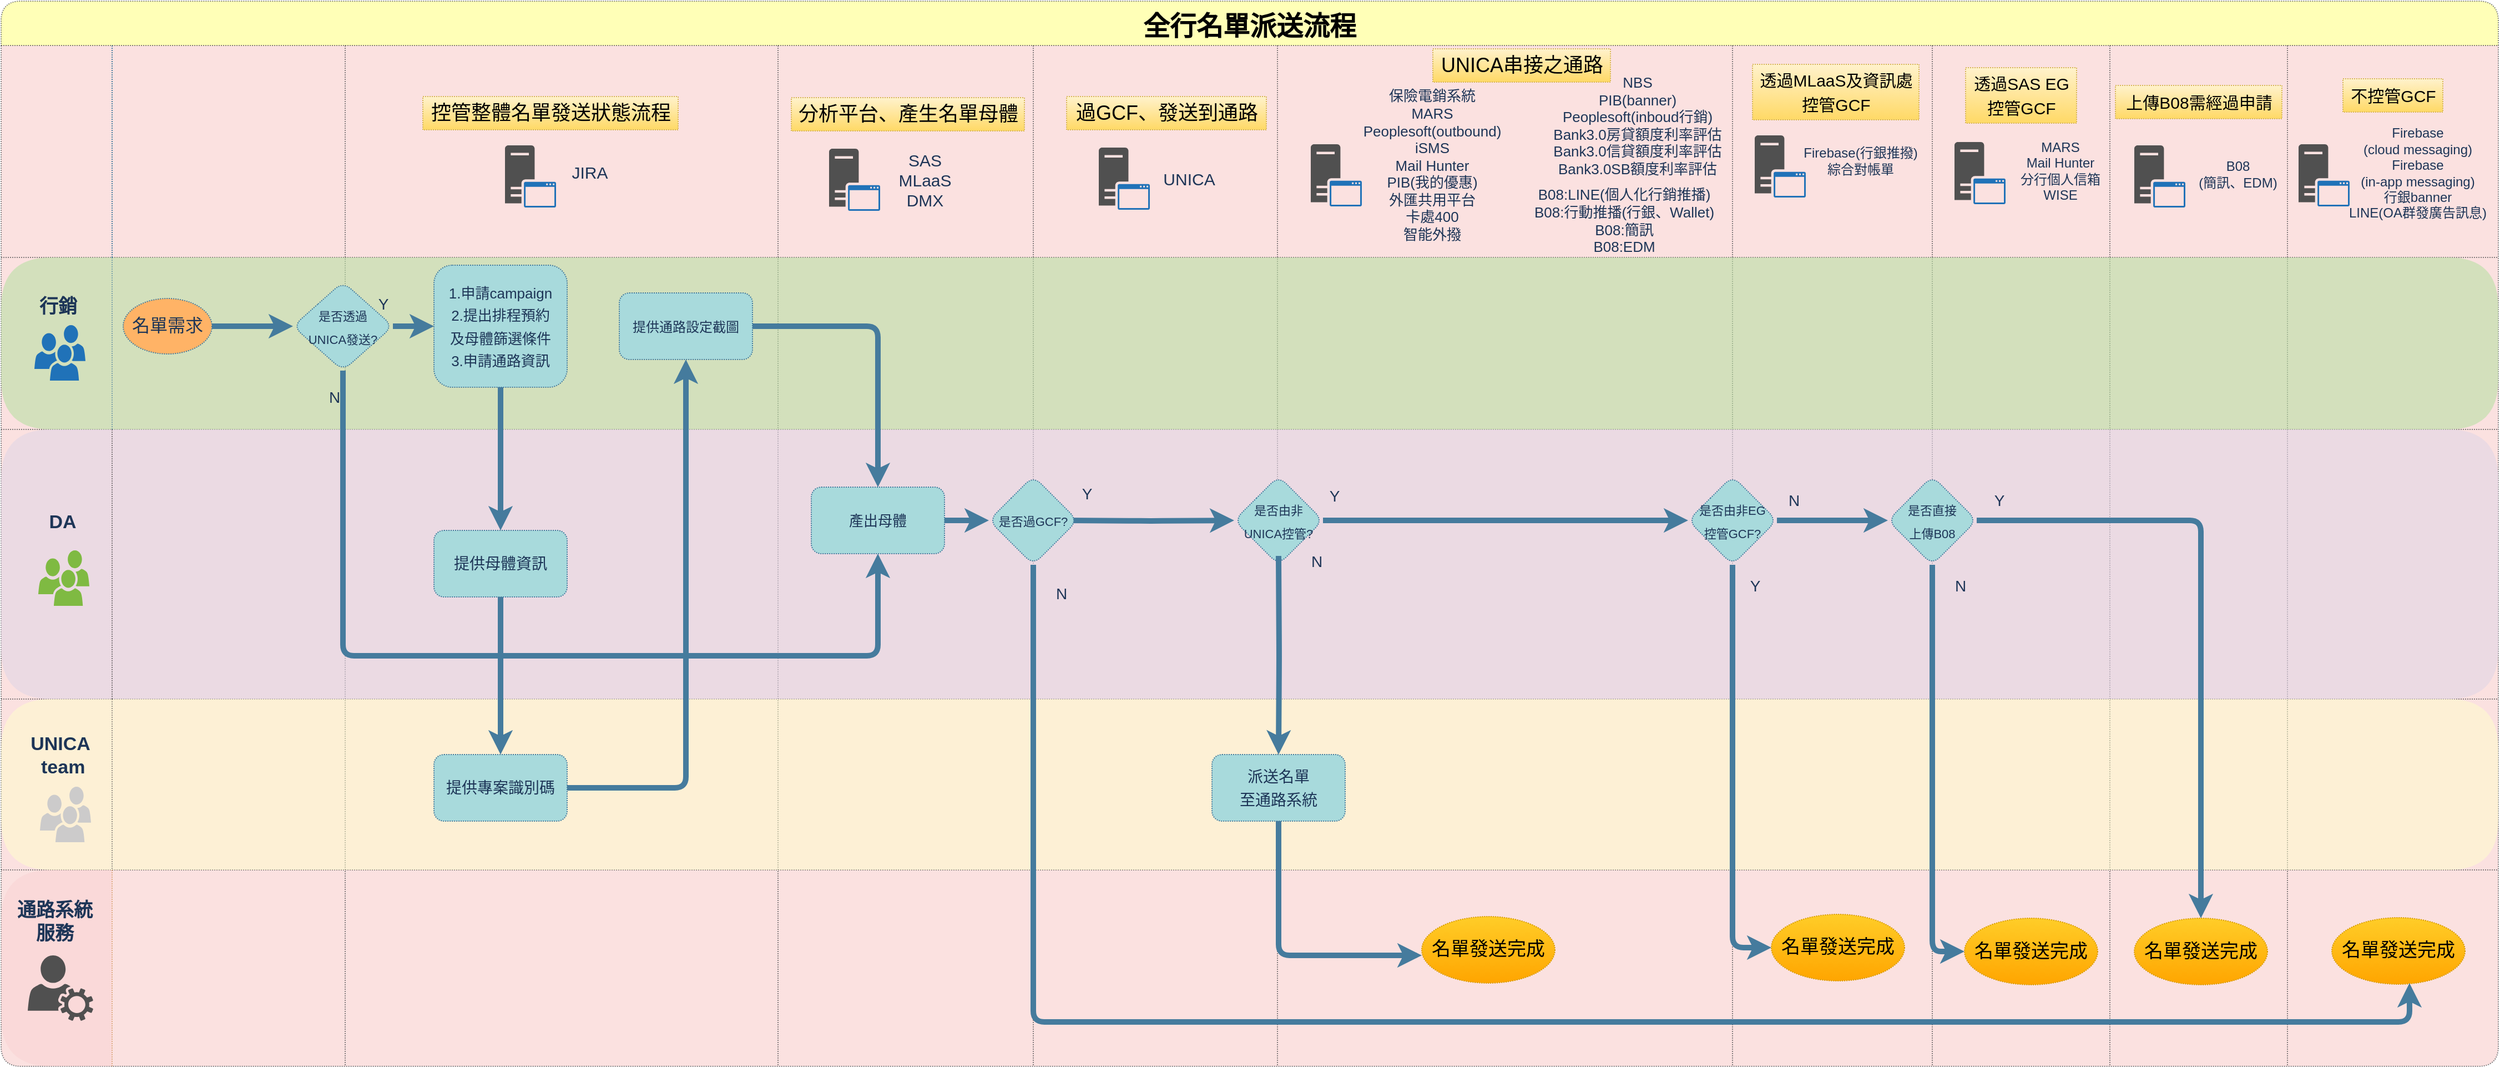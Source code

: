 <mxfile version="20.0.1" type="github">
  <diagram id="puESU1Xp0VZ92eHGtiXO" name="全行名單流程">
    <mxGraphModel dx="1408" dy="748" grid="1" gridSize="10" guides="1" tooltips="1" connect="1" arrows="1" fold="1" page="1" pageScale="1" pageWidth="1600" pageHeight="900" math="0" shadow="0">
      <root>
        <mxCell id="0" />
        <mxCell id="1" parent="0" />
        <mxCell id="UMTA41j7bZhNf6njEWew-1" value="全行名單派送流程" style="shape=table;childLayout=tableLayout;startSize=40;collapsible=0;recursiveResize=0;expand=0;fontStyle=1;rounded=1;strokeColor=#36393d;fillColor=#ffff88;fontSize=24;dashed=1;dashPattern=1 1;swimlaneFillColor=#F8CECC;arcSize=15;opacity=60;" parent="1" vertex="1">
          <mxGeometry x="80" y="40" width="2250" height="960" as="geometry" />
        </mxCell>
        <mxCell id="w_BIVJK4_qSYrG3gyEWa-11" style="shape=tableRow;horizontal=0;startSize=100;swimlaneHead=0;swimlaneBody=0;top=0;left=0;bottom=0;right=0;dropTarget=0;fillColor=none;collapsible=0;recursiveResize=0;expand=0;fontStyle=1;rounded=1;fontColor=#1D3557;strokeColor=#457B9D;dashed=1;dashPattern=1 1;" parent="UMTA41j7bZhNf6njEWew-1" vertex="1">
          <mxGeometry y="40" width="2250" height="191" as="geometry" />
        </mxCell>
        <mxCell id="5WM7OzFjDkamJJKNZSvt-9" style="swimlane;swimlaneHead=0;swimlaneBody=0;fontStyle=0;connectable=0;fillColor=none;startSize=0;collapsible=0;recursiveResize=0;expand=0;fontStyle=1;rounded=1;fontColor=#1D3557;strokeColor=#457B9D;dashed=1;dashPattern=1 1;" parent="w_BIVJK4_qSYrG3gyEWa-11" vertex="1">
          <mxGeometry x="100" width="210" height="191" as="geometry">
            <mxRectangle width="210" height="191" as="alternateBounds" />
          </mxGeometry>
        </mxCell>
        <mxCell id="w_BIVJK4_qSYrG3gyEWa-12" style="swimlane;swimlaneHead=0;swimlaneBody=0;fontStyle=0;connectable=0;fillColor=none;startSize=0;collapsible=0;recursiveResize=0;expand=0;fontStyle=1;rounded=1;fontColor=#1D3557;strokeColor=#457B9D;dashed=1;dashPattern=1 1;" parent="w_BIVJK4_qSYrG3gyEWa-11" vertex="1">
          <mxGeometry x="310" width="390" height="191" as="geometry">
            <mxRectangle width="390" height="191" as="alternateBounds" />
          </mxGeometry>
        </mxCell>
        <mxCell id="w_BIVJK4_qSYrG3gyEWa-28" value="&lt;font style=&quot;font-size: 15px;&quot;&gt;JIRA&lt;/font&gt;" style="text;html=1;resizable=0;autosize=1;align=center;verticalAlign=middle;points=[];fillColor=none;strokeColor=none;rounded=1;fontColor=#1D3557;fontSize=25;dashed=1;dashPattern=1 1;" parent="w_BIVJK4_qSYrG3gyEWa-12" vertex="1">
          <mxGeometry x="195" y="90" width="50" height="40" as="geometry" />
        </mxCell>
        <mxCell id="SjREfzZsGC1jxPRMe95D-23" value="" style="pointerEvents=1;shadow=0;dashed=1;html=1;strokeColor=none;fillColor=#505050;labelPosition=center;verticalLabelPosition=bottom;verticalAlign=top;outlineConnect=0;align=center;shape=mxgraph.office.servers.application_server_blue;rounded=1;fontSize=20;fontColor=#1D3557;dashPattern=1 1;" parent="w_BIVJK4_qSYrG3gyEWa-12" vertex="1">
          <mxGeometry x="144" y="90" width="46" height="56" as="geometry" />
        </mxCell>
        <mxCell id="jLm4mOwfWfzToB2sMfA3-2" value="控管整體名單發送狀態流程" style="text;html=1;resizable=0;autosize=1;align=center;verticalAlign=middle;points=[];fillColor=#fff2cc;strokeColor=#d6b656;rounded=0;dashed=1;dashPattern=1 1;fontSize=18;gradientColor=#ffd966;" parent="w_BIVJK4_qSYrG3gyEWa-12" vertex="1">
          <mxGeometry x="70" y="46" width="230" height="30" as="geometry" />
        </mxCell>
        <mxCell id="w_BIVJK4_qSYrG3gyEWa-13" style="swimlane;swimlaneHead=0;swimlaneBody=0;fontStyle=0;connectable=0;fillColor=none;startSize=0;collapsible=0;recursiveResize=0;expand=0;fontStyle=1;rounded=1;fontColor=#1D3557;strokeColor=#457B9D;dashed=1;dashPattern=1 1;" parent="w_BIVJK4_qSYrG3gyEWa-11" vertex="1">
          <mxGeometry x="700" width="230" height="191" as="geometry">
            <mxRectangle width="230" height="191" as="alternateBounds" />
          </mxGeometry>
        </mxCell>
        <mxCell id="SjREfzZsGC1jxPRMe95D-1" value="&lt;div style=&quot;font-size: 15px;&quot;&gt;&lt;font style=&quot;font-size: 15px;&quot;&gt;SAS&lt;/font&gt;&lt;/div&gt;&lt;div style=&quot;font-size: 15px;&quot;&gt;&lt;font style=&quot;font-size: 15px;&quot;&gt;MLaaS&lt;/font&gt;&lt;/div&gt;&lt;div style=&quot;font-size: 15px;&quot;&gt;&lt;font style=&quot;font-size: 15px;&quot;&gt;DMX&lt;/font&gt;&lt;/div&gt;" style="text;html=1;resizable=0;autosize=1;align=center;verticalAlign=middle;points=[];fillColor=none;strokeColor=none;rounded=1;fontSize=15;fontColor=#1D3557;dashed=1;dashPattern=1 1;" parent="w_BIVJK4_qSYrG3gyEWa-13" vertex="1">
          <mxGeometry x="102" y="91" width="60" height="60" as="geometry" />
        </mxCell>
        <mxCell id="SjREfzZsGC1jxPRMe95D-24" value="" style="pointerEvents=1;shadow=0;dashed=1;html=1;strokeColor=none;fillColor=#505050;labelPosition=center;verticalLabelPosition=bottom;verticalAlign=top;outlineConnect=0;align=center;shape=mxgraph.office.servers.application_server_blue;rounded=1;fontSize=20;fontColor=#1D3557;dashPattern=1 1;" parent="w_BIVJK4_qSYrG3gyEWa-13" vertex="1">
          <mxGeometry x="46" y="93" width="46" height="56" as="geometry" />
        </mxCell>
        <mxCell id="QNSCKvZcCUtr9aruzuNG-1" value="分析平台、產生名單母體" style="text;html=1;resizable=0;autosize=1;align=center;verticalAlign=middle;points=[];fillColor=#fff2cc;strokeColor=#d6b656;rounded=0;dashed=1;dashPattern=1 1;fontSize=18;gradientColor=#ffd966;" parent="w_BIVJK4_qSYrG3gyEWa-13" vertex="1">
          <mxGeometry x="12" y="47" width="210" height="30" as="geometry" />
        </mxCell>
        <mxCell id="w_BIVJK4_qSYrG3gyEWa-14" style="swimlane;swimlaneHead=0;swimlaneBody=0;fontStyle=0;connectable=0;fillColor=none;startSize=0;collapsible=0;recursiveResize=0;expand=0;fontStyle=1;rounded=1;fontColor=#1D3557;strokeColor=#457B9D;dashed=1;dashPattern=1 1;" parent="w_BIVJK4_qSYrG3gyEWa-11" vertex="1">
          <mxGeometry x="930" width="220" height="191" as="geometry">
            <mxRectangle width="220" height="191" as="alternateBounds" />
          </mxGeometry>
        </mxCell>
        <mxCell id="SjREfzZsGC1jxPRMe95D-25" value="" style="pointerEvents=1;shadow=0;dashed=1;html=1;strokeColor=none;fillColor=#505050;labelPosition=center;verticalLabelPosition=bottom;verticalAlign=top;outlineConnect=0;align=center;shape=mxgraph.office.servers.application_server_blue;rounded=1;fontSize=20;fontColor=#1D3557;dashPattern=1 1;" parent="w_BIVJK4_qSYrG3gyEWa-14" vertex="1">
          <mxGeometry x="59" y="92" width="46" height="56" as="geometry" />
        </mxCell>
        <mxCell id="SjREfzZsGC1jxPRMe95D-26" value="&lt;div style=&quot;font-size: 15px;&quot;&gt;UNICA&lt;/div&gt;" style="text;html=1;resizable=0;autosize=1;align=center;verticalAlign=middle;points=[];fillColor=none;strokeColor=none;rounded=1;fontSize=15;fontColor=#1D3557;dashed=1;dashPattern=1 1;" parent="w_BIVJK4_qSYrG3gyEWa-14" vertex="1">
          <mxGeometry x="110" y="110" width="60" height="20" as="geometry" />
        </mxCell>
        <mxCell id="QNSCKvZcCUtr9aruzuNG-2" value="過GCF、發送到通路" style="text;html=1;resizable=0;autosize=1;align=center;verticalAlign=middle;points=[];fillColor=#fff2cc;strokeColor=#d6b656;rounded=0;dashed=1;dashPattern=1 1;fontSize=18;gradientColor=#ffd966;" parent="w_BIVJK4_qSYrG3gyEWa-14" vertex="1">
          <mxGeometry x="30" y="46" width="180" height="30" as="geometry" />
        </mxCell>
        <mxCell id="SjREfzZsGC1jxPRMe95D-9" style="swimlane;swimlaneHead=0;swimlaneBody=0;fontStyle=0;connectable=0;fillColor=none;startSize=0;collapsible=0;recursiveResize=0;expand=0;fontStyle=1;rounded=1;fontColor=#1D3557;strokeColor=#457B9D;dashed=1;dashPattern=1 1;" parent="w_BIVJK4_qSYrG3gyEWa-11" vertex="1">
          <mxGeometry x="1150" width="410" height="191" as="geometry">
            <mxRectangle width="410" height="191" as="alternateBounds" />
          </mxGeometry>
        </mxCell>
        <mxCell id="SjREfzZsGC1jxPRMe95D-27" value="" style="pointerEvents=1;shadow=0;dashed=1;html=1;strokeColor=none;fillColor=#505050;labelPosition=center;verticalLabelPosition=bottom;verticalAlign=top;outlineConnect=0;align=center;shape=mxgraph.office.servers.application_server_blue;rounded=1;fontSize=20;fontColor=#1D3557;dashPattern=1 1;" parent="SjREfzZsGC1jxPRMe95D-9" vertex="1">
          <mxGeometry x="30" y="89" width="46" height="56" as="geometry" />
        </mxCell>
        <mxCell id="SjREfzZsGC1jxPRMe95D-29" value="&lt;div style=&quot;font-size: 13px;&quot;&gt;NBS&lt;/div&gt;&lt;div style=&quot;font-size: 13px;&quot;&gt;PIB(banner)&lt;/div&gt;&lt;div style=&quot;font-size: 13px;&quot;&gt;Peoplesoft(inboud行銷)&lt;/div&gt;&lt;div style=&quot;font-size: 13px;&quot;&gt;&lt;span style=&quot;background-color: initial; font-size: 13px;&quot;&gt;Bank3.0房貸額度利率評估&lt;/span&gt;&lt;br style=&quot;font-size: 13px;&quot;&gt;&lt;/div&gt;&lt;div style=&quot;font-size: 13px;&quot;&gt;Bank3.0信貸額度利率評估&lt;/div&gt;&lt;div style=&quot;font-size: 13px;&quot;&gt;Bank3.0SB額度利率評估&lt;/div&gt;&lt;div style=&quot;font-size: 13px;&quot;&gt;&lt;br style=&quot;font-size: 13px;&quot;&gt;&lt;/div&gt;" style="text;html=1;resizable=0;autosize=1;align=center;verticalAlign=middle;points=[];fillColor=none;strokeColor=none;rounded=1;fontSize=13;fontColor=#1D3557;dashed=1;dashPattern=1 1;" parent="SjREfzZsGC1jxPRMe95D-9" vertex="1">
          <mxGeometry x="239" y="20" width="170" height="120" as="geometry" />
        </mxCell>
        <mxCell id="SjREfzZsGC1jxPRMe95D-30" value="&lt;font style=&quot;font-size: 13px;&quot;&gt;B08:LINE(個人化行銷推播)&lt;br style=&quot;font-size: 13px;&quot;&gt;B08:行動推播(行銀、Wallet)&lt;br style=&quot;font-size: 13px;&quot;&gt;B08:簡訊&lt;br style=&quot;font-size: 13px;&quot;&gt;B08:EDM&lt;br style=&quot;font-size: 13px;&quot;&gt;&lt;/font&gt;" style="text;html=1;resizable=0;autosize=1;align=center;verticalAlign=middle;points=[];fillColor=none;strokeColor=none;rounded=1;fontSize=13;fontColor=#1D3557;dashed=1;dashPattern=1 1;" parent="SjREfzZsGC1jxPRMe95D-9" vertex="1">
          <mxGeometry x="222" y="123" width="180" height="70" as="geometry" />
        </mxCell>
        <mxCell id="QNSCKvZcCUtr9aruzuNG-3" value="&lt;div style=&quot;font-size: 13px;&quot;&gt;保險電銷系統&lt;/div&gt;&lt;div style=&quot;font-size: 13px;&quot;&gt;MARS&lt;/div&gt;&lt;div style=&quot;font-size: 13px;&quot;&gt;Peoplesoft(outbound)&lt;/div&gt;&lt;div style=&quot;font-size: 13px;&quot;&gt;iSMS&lt;/div&gt;&lt;div style=&quot;font-size: 13px;&quot;&gt;Mail Hunter&lt;/div&gt;&lt;div style=&quot;font-size: 13px;&quot;&gt;PIB(我的優惠)&lt;/div&gt;&lt;div style=&quot;font-size: 13px;&quot;&gt;外匯共用平台&lt;/div&gt;&lt;div style=&quot;font-size: 13px;&quot;&gt;卡處400&lt;/div&gt;&lt;div style=&quot;font-size: 13px;&quot;&gt;智能外撥&lt;/div&gt;" style="text;html=1;resizable=0;autosize=1;align=center;verticalAlign=middle;points=[];fillColor=none;strokeColor=none;rounded=0;dashed=1;dashPattern=1 1;fontSize=13;fontColor=#1D3557;" parent="SjREfzZsGC1jxPRMe95D-9" vertex="1">
          <mxGeometry x="69" y="33" width="140" height="150" as="geometry" />
        </mxCell>
        <mxCell id="QNSCKvZcCUtr9aruzuNG-17" value="UNICA串接之通路" style="text;html=1;resizable=0;autosize=1;align=center;verticalAlign=middle;points=[];fillColor=#fff2cc;strokeColor=#d6b656;rounded=0;dashed=1;dashPattern=1 1;fontSize=18;gradientColor=#ffd966;" parent="SjREfzZsGC1jxPRMe95D-9" vertex="1">
          <mxGeometry x="140" y="3" width="160" height="30" as="geometry" />
        </mxCell>
        <mxCell id="SjREfzZsGC1jxPRMe95D-6" style="swimlane;swimlaneHead=0;swimlaneBody=0;fontStyle=0;connectable=0;fillColor=none;startSize=0;collapsible=0;recursiveResize=0;expand=0;fontStyle=1;rounded=1;fontColor=#1D3557;strokeColor=#457B9D;dashed=1;dashPattern=1 1;" parent="w_BIVJK4_qSYrG3gyEWa-11" vertex="1">
          <mxGeometry x="1560" width="180" height="191" as="geometry">
            <mxRectangle width="180" height="191" as="alternateBounds" />
          </mxGeometry>
        </mxCell>
        <mxCell id="SjREfzZsGC1jxPRMe95D-31" value="" style="pointerEvents=1;shadow=0;dashed=1;html=1;strokeColor=none;fillColor=#505050;labelPosition=center;verticalLabelPosition=bottom;verticalAlign=top;outlineConnect=0;align=center;shape=mxgraph.office.servers.application_server_blue;rounded=1;fontSize=20;fontColor=#1D3557;dashPattern=1 1;" parent="SjREfzZsGC1jxPRMe95D-6" vertex="1">
          <mxGeometry x="20" y="81" width="46" height="56" as="geometry" />
        </mxCell>
        <mxCell id="SjREfzZsGC1jxPRMe95D-32" value="&lt;div style=&quot;font-size: 12px;&quot;&gt;&lt;font style=&quot;font-size: 12px;&quot;&gt;Firebase(行銀推撥)&lt;/font&gt;&lt;/div&gt;&lt;div style=&quot;font-size: 12px;&quot;&gt;&lt;font style=&quot;font-size: 12px;&quot;&gt;綜合對帳單&lt;/font&gt;&lt;/div&gt;" style="text;html=1;resizable=0;autosize=1;align=center;verticalAlign=middle;points=[];fillColor=none;strokeColor=none;rounded=1;fontSize=12;fontColor=#1D3557;dashed=1;dashPattern=1 1;" parent="SjREfzZsGC1jxPRMe95D-6" vertex="1">
          <mxGeometry x="55" y="89" width="120" height="30" as="geometry" />
        </mxCell>
        <mxCell id="QNSCKvZcCUtr9aruzuNG-18" value="&lt;font style=&quot;font-size: 15px;&quot;&gt;透過MLaaS及資訊處&lt;br&gt;控管GCF&lt;/font&gt;" style="text;html=1;resizable=0;autosize=1;align=center;verticalAlign=middle;points=[];fillColor=#fff2cc;strokeColor=#d6b656;rounded=0;dashed=1;dashPattern=1 1;fontSize=18;gradientColor=#ffd966;" parent="SjREfzZsGC1jxPRMe95D-6" vertex="1">
          <mxGeometry x="18" y="17" width="150" height="50" as="geometry" />
        </mxCell>
        <mxCell id="SjREfzZsGC1jxPRMe95D-3" style="swimlane;swimlaneHead=0;swimlaneBody=0;fontStyle=0;connectable=0;fillColor=none;startSize=0;collapsible=0;recursiveResize=0;expand=0;fontStyle=1;rounded=1;fontColor=#1D3557;strokeColor=#457B9D;dashed=1;dashPattern=1 1;" parent="w_BIVJK4_qSYrG3gyEWa-11" vertex="1">
          <mxGeometry x="1740" width="160" height="191" as="geometry">
            <mxRectangle width="160" height="191" as="alternateBounds" />
          </mxGeometry>
        </mxCell>
        <mxCell id="SjREfzZsGC1jxPRMe95D-33" value="" style="pointerEvents=1;shadow=0;dashed=1;html=1;strokeColor=none;fillColor=#505050;labelPosition=center;verticalLabelPosition=bottom;verticalAlign=top;outlineConnect=0;align=center;shape=mxgraph.office.servers.application_server_blue;rounded=1;fontSize=20;fontColor=#1D3557;dashPattern=1 1;" parent="SjREfzZsGC1jxPRMe95D-3" vertex="1">
          <mxGeometry x="20" y="87" width="46" height="56" as="geometry" />
        </mxCell>
        <mxCell id="SjREfzZsGC1jxPRMe95D-34" value="&lt;div style=&quot;font-size: 12px;&quot;&gt;&lt;div&gt;MARS&lt;/div&gt;&lt;div&gt;Mail Hunter&lt;/div&gt;&lt;div&gt;分行個人信箱&lt;/div&gt;&lt;div&gt;WISE&lt;/div&gt;&lt;/div&gt;" style="text;html=1;resizable=0;autosize=1;align=center;verticalAlign=middle;points=[];fillColor=none;strokeColor=none;rounded=1;fontSize=12;fontColor=#1D3557;dashed=1;dashPattern=1 1;" parent="SjREfzZsGC1jxPRMe95D-3" vertex="1">
          <mxGeometry x="70" y="83" width="90" height="60" as="geometry" />
        </mxCell>
        <mxCell id="xFturlOaTy55xNONetLh-1" value="&lt;font style=&quot;font-size: 15px;&quot;&gt;透過SAS EG&lt;br&gt;控管GCF&lt;/font&gt;" style="text;html=1;resizable=0;autosize=1;align=center;verticalAlign=middle;points=[];fillColor=#fff2cc;strokeColor=#d6b656;rounded=0;dashed=1;dashPattern=1 1;fontSize=18;gradientColor=#ffd966;" parent="SjREfzZsGC1jxPRMe95D-3" vertex="1">
          <mxGeometry x="30" y="20" width="100" height="50" as="geometry" />
        </mxCell>
        <mxCell id="w_BIVJK4_qSYrG3gyEWa-15" style="swimlane;swimlaneHead=0;swimlaneBody=0;fontStyle=0;connectable=0;fillColor=none;startSize=0;collapsible=0;recursiveResize=0;expand=0;fontStyle=1;rounded=1;fontColor=#1D3557;strokeColor=#457B9D;dashed=1;dashPattern=1 1;" parent="w_BIVJK4_qSYrG3gyEWa-11" vertex="1">
          <mxGeometry x="1900" width="160" height="191" as="geometry">
            <mxRectangle width="160" height="191" as="alternateBounds" />
          </mxGeometry>
        </mxCell>
        <mxCell id="SjREfzZsGC1jxPRMe95D-41" value="" style="pointerEvents=1;shadow=0;dashed=1;html=1;strokeColor=none;fillColor=#505050;labelPosition=center;verticalLabelPosition=bottom;verticalAlign=top;outlineConnect=0;align=center;shape=mxgraph.office.servers.application_server_blue;rounded=1;fontSize=20;fontColor=#1D3557;dashPattern=1 1;" parent="w_BIVJK4_qSYrG3gyEWa-15" vertex="1">
          <mxGeometry x="22" y="90" width="46" height="56" as="geometry" />
        </mxCell>
        <mxCell id="SjREfzZsGC1jxPRMe95D-42" value="&lt;div style=&quot;font-size: 12px;&quot;&gt;&lt;div&gt;B08&lt;/div&gt;&lt;div&gt;(簡訊、EDM)&lt;/div&gt;&lt;/div&gt;" style="text;html=1;resizable=0;autosize=1;align=center;verticalAlign=middle;points=[];fillColor=none;strokeColor=none;rounded=1;fontSize=12;fontColor=#1D3557;dashed=1;dashPattern=1 1;" parent="w_BIVJK4_qSYrG3gyEWa-15" vertex="1">
          <mxGeometry x="70" y="101" width="90" height="30" as="geometry" />
        </mxCell>
        <mxCell id="xFturlOaTy55xNONetLh-2" value="&lt;font style=&quot;font-size: 15px;&quot;&gt;上傳B08需經過申請&lt;br&gt;&lt;/font&gt;" style="text;html=1;resizable=0;autosize=1;align=center;verticalAlign=middle;points=[];fillColor=#fff2cc;strokeColor=#d6b656;rounded=0;dashed=1;dashPattern=1 1;fontSize=18;gradientColor=#ffd966;" parent="w_BIVJK4_qSYrG3gyEWa-15" vertex="1">
          <mxGeometry x="5" y="36" width="150" height="30" as="geometry" />
        </mxCell>
        <mxCell id="SjREfzZsGC1jxPRMe95D-37" style="swimlane;swimlaneHead=0;swimlaneBody=0;fontStyle=0;connectable=0;fillColor=none;startSize=0;collapsible=0;recursiveResize=0;expand=0;fontStyle=1;rounded=1;fontColor=#1D3557;strokeColor=#457B9D;dashed=1;dashPattern=1 1;" parent="w_BIVJK4_qSYrG3gyEWa-11" vertex="1">
          <mxGeometry x="2060" width="190" height="191" as="geometry">
            <mxRectangle width="190" height="191" as="alternateBounds" />
          </mxGeometry>
        </mxCell>
        <mxCell id="SjREfzZsGC1jxPRMe95D-36" value="&lt;div style=&quot;&quot;&gt;&lt;div style=&quot;&quot;&gt;Firebase&lt;/div&gt;&lt;div style=&quot;&quot;&gt;(cloud messaging)&lt;/div&gt;&lt;div style=&quot;&quot;&gt;Firebase&lt;/div&gt;&lt;div style=&quot;&quot;&gt;(in-app messaging)&lt;/div&gt;&lt;div style=&quot;&quot;&gt;行銀banner&lt;/div&gt;&lt;div style=&quot;&quot;&gt;LINE(OA群發廣告訊息)&lt;/div&gt;&lt;/div&gt;" style="text;html=1;resizable=0;autosize=1;align=center;verticalAlign=middle;points=[];fillColor=none;strokeColor=none;rounded=1;fontSize=12;fontColor=#1D3557;dashed=1;dashPattern=1 1;" parent="SjREfzZsGC1jxPRMe95D-37" vertex="1">
          <mxGeometry x="47" y="70" width="140" height="90" as="geometry" />
        </mxCell>
        <mxCell id="SjREfzZsGC1jxPRMe95D-35" value="" style="pointerEvents=1;shadow=0;dashed=1;html=1;strokeColor=none;fillColor=#505050;labelPosition=center;verticalLabelPosition=bottom;verticalAlign=top;outlineConnect=0;align=center;shape=mxgraph.office.servers.application_server_blue;rounded=1;fontSize=20;fontColor=#1D3557;dashPattern=1 1;" parent="SjREfzZsGC1jxPRMe95D-37" vertex="1">
          <mxGeometry x="10" y="89" width="46" height="56" as="geometry" />
        </mxCell>
        <mxCell id="xFturlOaTy55xNONetLh-3" value="&lt;font style=&quot;font-size: 15px;&quot;&gt;不控管GCF&lt;br&gt;&lt;/font&gt;" style="text;html=1;resizable=0;autosize=1;align=center;verticalAlign=middle;points=[];fillColor=#fff2cc;strokeColor=#d6b656;rounded=0;dashed=1;dashPattern=1 1;fontSize=18;gradientColor=#ffd966;" parent="SjREfzZsGC1jxPRMe95D-37" vertex="1">
          <mxGeometry x="50" y="30" width="90" height="30" as="geometry" />
        </mxCell>
        <mxCell id="w_BIVJK4_qSYrG3gyEWa-6" style="shape=tableRow;horizontal=0;startSize=100;swimlaneHead=0;swimlaneBody=0;top=0;left=0;bottom=0;right=0;dropTarget=0;fillColor=#B9E0A5;collapsible=0;recursiveResize=0;expand=0;fontStyle=1;rounded=1;fontColor=#1D3557;strokeColor=#457B9D;dashed=1;dashPattern=1 1;swimlaneFillColor=#B9E0A5;opacity=60;" parent="UMTA41j7bZhNf6njEWew-1" vertex="1">
          <mxGeometry y="231" width="2250" height="155" as="geometry" />
        </mxCell>
        <mxCell id="5WM7OzFjDkamJJKNZSvt-10" style="swimlane;swimlaneHead=0;swimlaneBody=0;fontStyle=0;connectable=0;fillColor=#B9E0A5;startSize=0;collapsible=0;recursiveResize=0;expand=0;fontStyle=1;rounded=1;fontColor=#1D3557;strokeColor=#457B9D;dashed=1;dashPattern=1 1;" parent="w_BIVJK4_qSYrG3gyEWa-6" vertex="1">
          <mxGeometry x="100" width="210" height="155" as="geometry">
            <mxRectangle width="210" height="155" as="alternateBounds" />
          </mxGeometry>
        </mxCell>
        <mxCell id="5WM7OzFjDkamJJKNZSvt-2" value="&lt;font style=&quot;font-size: 16px;&quot;&gt;名單需求&lt;/font&gt;" style="ellipse;whiteSpace=wrap;html=1;rounded=1;fontSize=17;fontColor=#1D3557;strokeColor=#457B9D;fillColor=#FFB366;dashed=1;dashPattern=1 1;" parent="5WM7OzFjDkamJJKNZSvt-10" vertex="1">
          <mxGeometry x="10" y="37" width="80" height="50" as="geometry" />
        </mxCell>
        <mxCell id="5WM7OzFjDkamJJKNZSvt-20" value="&lt;font style=&quot;font-size: 14px;&quot;&gt;N&lt;/font&gt;" style="text;html=1;resizable=0;autosize=1;align=center;verticalAlign=middle;points=[];fillColor=none;strokeColor=none;rounded=1;fontSize=13;fontColor=#1D3557;dashed=1;dashPattern=1 1;" parent="5WM7OzFjDkamJJKNZSvt-10" vertex="1">
          <mxGeometry x="185" y="116" width="30" height="20" as="geometry" />
        </mxCell>
        <mxCell id="w_BIVJK4_qSYrG3gyEWa-7" value="" style="swimlane;swimlaneHead=0;swimlaneBody=0;fontStyle=0;connectable=0;fillColor=#B9E0A5;startSize=0;collapsible=0;recursiveResize=0;expand=0;fontStyle=1;rounded=1;fontColor=#1D3557;strokeColor=#457B9D;dashed=1;dashPattern=1 1;" parent="w_BIVJK4_qSYrG3gyEWa-6" vertex="1">
          <mxGeometry x="310" width="390" height="155" as="geometry">
            <mxRectangle width="390" height="155" as="alternateBounds" />
          </mxGeometry>
        </mxCell>
        <mxCell id="5WM7OzFjDkamJJKNZSvt-15" value="&lt;font style=&quot;font-size: 13px;&quot;&gt;1.申請campaign&lt;br&gt;2.提出排程預約&lt;br&gt;及母體篩選條件&lt;br&gt;3.申請通路資訊&lt;br&gt;&lt;/font&gt;" style="whiteSpace=wrap;html=1;fontSize=17;fillColor=#A8DADC;strokeColor=#457B9D;fontColor=#1D3557;rounded=1;dashed=1;dashPattern=1 1;" parent="w_BIVJK4_qSYrG3gyEWa-7" vertex="1">
          <mxGeometry x="80" y="7" width="120" height="110" as="geometry" />
        </mxCell>
        <mxCell id="5WM7OzFjDkamJJKNZSvt-5" value="&lt;font style=&quot;font-size: 11px;&quot;&gt;是否透過&lt;br&gt;UNICA發送?&lt;/font&gt;" style="rhombus;whiteSpace=wrap;html=1;fontSize=17;fillColor=#A8DADC;strokeColor=#457B9D;fontColor=#1D3557;rounded=1;dashed=1;dashPattern=1 1;" parent="w_BIVJK4_qSYrG3gyEWa-7" vertex="1">
          <mxGeometry x="-47" y="22" width="90" height="80" as="geometry" />
        </mxCell>
        <mxCell id="5WM7OzFjDkamJJKNZSvt-16" value="" style="edgeStyle=orthogonalEdgeStyle;rounded=1;orthogonalLoop=1;jettySize=auto;html=1;fontSize=11;fontColor=#1D3557;strokeColor=#457B9D;fillColor=#A8DADC;jumpSize=13;strokeWidth=5;exitX=1;exitY=0.5;exitDx=0;exitDy=0;" parent="w_BIVJK4_qSYrG3gyEWa-7" source="5WM7OzFjDkamJJKNZSvt-5" target="5WM7OzFjDkamJJKNZSvt-15" edge="1">
          <mxGeometry relative="1" as="geometry">
            <mxPoint x="20" y="62" as="sourcePoint" />
          </mxGeometry>
        </mxCell>
        <mxCell id="5WM7OzFjDkamJJKNZSvt-17" value="&lt;font style=&quot;font-size: 14px;&quot;&gt;Y&lt;/font&gt;" style="text;html=1;resizable=0;autosize=1;align=center;verticalAlign=middle;points=[];fillColor=none;strokeColor=none;rounded=1;fontSize=13;fontColor=#1D3557;dashed=1;dashPattern=1 1;" parent="w_BIVJK4_qSYrG3gyEWa-7" vertex="1">
          <mxGeometry x="24" y="32" width="20" height="20" as="geometry" />
        </mxCell>
        <mxCell id="w_BIVJK4_qSYrG3gyEWa-8" style="swimlane;swimlaneHead=0;swimlaneBody=0;fontStyle=0;connectable=0;fillColor=#B9E0A5;startSize=0;collapsible=0;recursiveResize=0;expand=0;fontStyle=1;rounded=1;fontColor=#1D3557;strokeColor=#457B9D;dashed=1;dashPattern=1 1;" parent="w_BIVJK4_qSYrG3gyEWa-6" vertex="1">
          <mxGeometry x="700" width="230" height="155" as="geometry">
            <mxRectangle width="230" height="155" as="alternateBounds" />
          </mxGeometry>
        </mxCell>
        <mxCell id="5WM7OzFjDkamJJKNZSvt-79" value="&lt;font style=&quot;font-size: 12px;&quot;&gt;提供通路設定截圖&lt;/font&gt;" style="whiteSpace=wrap;html=1;fontSize=17;fillColor=#A8DADC;strokeColor=#457B9D;fontColor=#1D3557;rounded=1;dashed=1;dashPattern=1 1;" parent="w_BIVJK4_qSYrG3gyEWa-8" vertex="1">
          <mxGeometry x="-143" y="32" width="120" height="60" as="geometry" />
        </mxCell>
        <mxCell id="w_BIVJK4_qSYrG3gyEWa-9" style="swimlane;swimlaneHead=0;swimlaneBody=0;fontStyle=0;connectable=0;fillColor=#B9E0A5;startSize=0;collapsible=0;recursiveResize=0;expand=0;fontStyle=1;rounded=1;fontColor=#1D3557;strokeColor=#457B9D;dashed=1;dashPattern=1 1;" parent="w_BIVJK4_qSYrG3gyEWa-6" vertex="1">
          <mxGeometry x="930" width="220" height="155" as="geometry">
            <mxRectangle width="220" height="155" as="alternateBounds" />
          </mxGeometry>
        </mxCell>
        <mxCell id="SjREfzZsGC1jxPRMe95D-10" style="swimlane;swimlaneHead=0;swimlaneBody=0;fontStyle=0;connectable=0;fillColor=none;startSize=0;collapsible=0;recursiveResize=0;expand=0;fontStyle=1;rounded=1;fontColor=#1D3557;strokeColor=#457B9D;dashed=1;dashPattern=1 1;" parent="w_BIVJK4_qSYrG3gyEWa-6" vertex="1">
          <mxGeometry x="1150" width="410" height="155" as="geometry">
            <mxRectangle width="410" height="155" as="alternateBounds" />
          </mxGeometry>
        </mxCell>
        <mxCell id="SjREfzZsGC1jxPRMe95D-7" style="swimlane;swimlaneHead=0;swimlaneBody=0;fontStyle=0;connectable=0;fillColor=none;startSize=0;collapsible=0;recursiveResize=0;expand=0;fontStyle=1;rounded=1;fontColor=#1D3557;strokeColor=#457B9D;dashed=1;dashPattern=1 1;" parent="w_BIVJK4_qSYrG3gyEWa-6" vertex="1">
          <mxGeometry x="1560" width="180" height="155" as="geometry">
            <mxRectangle width="180" height="155" as="alternateBounds" />
          </mxGeometry>
        </mxCell>
        <mxCell id="SjREfzZsGC1jxPRMe95D-4" style="swimlane;swimlaneHead=0;swimlaneBody=0;fontStyle=0;connectable=0;fillColor=none;startSize=0;collapsible=0;recursiveResize=0;expand=0;fontStyle=1;rounded=1;fontColor=#1D3557;strokeColor=#457B9D;dashed=1;dashPattern=1 1;" parent="w_BIVJK4_qSYrG3gyEWa-6" vertex="1">
          <mxGeometry x="1740" width="160" height="155" as="geometry">
            <mxRectangle width="160" height="155" as="alternateBounds" />
          </mxGeometry>
        </mxCell>
        <mxCell id="w_BIVJK4_qSYrG3gyEWa-10" style="swimlane;swimlaneHead=0;swimlaneBody=0;fontStyle=0;connectable=0;fillColor=none;startSize=0;collapsible=0;recursiveResize=0;expand=0;fontStyle=1;rounded=1;fontColor=#1D3557;strokeColor=#457B9D;dashed=1;dashPattern=1 1;" parent="w_BIVJK4_qSYrG3gyEWa-6" vertex="1">
          <mxGeometry x="1900" width="160" height="155" as="geometry">
            <mxRectangle width="160" height="155" as="alternateBounds" />
          </mxGeometry>
        </mxCell>
        <mxCell id="SjREfzZsGC1jxPRMe95D-38" style="swimlane;swimlaneHead=0;swimlaneBody=0;fontStyle=0;connectable=0;fillColor=none;startSize=0;collapsible=0;recursiveResize=0;expand=0;fontStyle=1;rounded=1;fontColor=#1D3557;strokeColor=#457B9D;dashed=1;dashPattern=1 1;" parent="w_BIVJK4_qSYrG3gyEWa-6" vertex="1">
          <mxGeometry x="2060" width="190" height="155" as="geometry">
            <mxRectangle width="190" height="155" as="alternateBounds" />
          </mxGeometry>
        </mxCell>
        <mxCell id="5WM7OzFjDkamJJKNZSvt-6" value="" style="edgeStyle=orthogonalEdgeStyle;rounded=1;orthogonalLoop=1;jettySize=auto;html=1;fontSize=17;fontColor=#1D3557;strokeColor=#457B9D;fillColor=#A8DADC;jumpSize=13;strokeWidth=5;" parent="w_BIVJK4_qSYrG3gyEWa-6" source="5WM7OzFjDkamJJKNZSvt-2" target="5WM7OzFjDkamJJKNZSvt-5" edge="1">
          <mxGeometry relative="1" as="geometry">
            <mxPoint x="250" y="62" as="targetPoint" />
          </mxGeometry>
        </mxCell>
        <mxCell id="w_BIVJK4_qSYrG3gyEWa-17" style="shape=tableRow;horizontal=0;startSize=100;swimlaneHead=0;swimlaneBody=0;top=0;left=0;bottom=0;right=0;dropTarget=0;fillColor=#e1d5e7;collapsible=0;recursiveResize=0;expand=0;fontStyle=1;rounded=1;strokeColor=#333333;dashed=1;dashPattern=1 1;swimlaneFillColor=#E1D5E7;opacity=60;" parent="UMTA41j7bZhNf6njEWew-1" vertex="1">
          <mxGeometry y="386" width="2250" height="243" as="geometry" />
        </mxCell>
        <mxCell id="5WM7OzFjDkamJJKNZSvt-11" style="swimlane;swimlaneHead=0;swimlaneBody=0;fontStyle=0;connectable=0;fillColor=none;startSize=0;collapsible=0;recursiveResize=0;expand=0;fontStyle=1;rounded=1;fontColor=#1D3557;strokeColor=#457B9D;dashed=1;dashPattern=1 1;" parent="w_BIVJK4_qSYrG3gyEWa-17" vertex="1">
          <mxGeometry x="100" width="210" height="243" as="geometry">
            <mxRectangle width="210" height="243" as="alternateBounds" />
          </mxGeometry>
        </mxCell>
        <mxCell id="w_BIVJK4_qSYrG3gyEWa-18" style="swimlane;swimlaneHead=0;swimlaneBody=0;fontStyle=0;connectable=0;fillColor=none;startSize=0;collapsible=0;recursiveResize=0;expand=0;fontStyle=1;rounded=1;fontColor=#1D3557;strokeColor=#457B9D;dashed=1;dashPattern=1 1;" parent="w_BIVJK4_qSYrG3gyEWa-17" vertex="1">
          <mxGeometry x="310" width="390" height="243" as="geometry">
            <mxRectangle width="390" height="243" as="alternateBounds" />
          </mxGeometry>
        </mxCell>
        <mxCell id="5WM7OzFjDkamJJKNZSvt-85" value="&lt;font style=&quot;font-size: 14px;&quot;&gt;提供母體資訊&lt;/font&gt;" style="whiteSpace=wrap;html=1;fontSize=17;fillColor=#A8DADC;strokeColor=#457B9D;fontColor=#1D3557;rounded=1;dashed=1;dashPattern=1 1;" parent="w_BIVJK4_qSYrG3gyEWa-18" vertex="1">
          <mxGeometry x="80" y="91" width="120" height="60" as="geometry" />
        </mxCell>
        <mxCell id="w_BIVJK4_qSYrG3gyEWa-19" style="swimlane;swimlaneHead=0;swimlaneBody=0;fontStyle=0;connectable=0;fillColor=none;startSize=0;collapsible=0;recursiveResize=0;expand=0;fontStyle=1;rounded=1;fontColor=#1D3557;strokeColor=#457B9D;dashed=1;dashPattern=1 1;" parent="w_BIVJK4_qSYrG3gyEWa-17" vertex="1">
          <mxGeometry x="700" width="230" height="243" as="geometry">
            <mxRectangle width="230" height="243" as="alternateBounds" />
          </mxGeometry>
        </mxCell>
        <mxCell id="5WM7OzFjDkamJJKNZSvt-18" value="&lt;font style=&quot;font-size: 13px;&quot;&gt;產出母體&lt;/font&gt;" style="whiteSpace=wrap;html=1;fontSize=17;fillColor=#A8DADC;strokeColor=#457B9D;fontColor=#1D3557;rounded=1;dashed=1;dashPattern=1 1;" parent="w_BIVJK4_qSYrG3gyEWa-19" vertex="1">
          <mxGeometry x="30" y="52" width="120" height="60" as="geometry" />
        </mxCell>
        <mxCell id="w_BIVJK4_qSYrG3gyEWa-20" style="swimlane;swimlaneHead=0;swimlaneBody=0;fontStyle=0;connectable=0;fillColor=none;startSize=0;collapsible=0;recursiveResize=0;expand=0;fontStyle=1;rounded=1;fontColor=#1D3557;strokeColor=#457B9D;dashed=1;dashPattern=1 1;" parent="w_BIVJK4_qSYrG3gyEWa-17" vertex="1">
          <mxGeometry x="930" width="220" height="243" as="geometry">
            <mxRectangle width="220" height="243" as="alternateBounds" />
          </mxGeometry>
        </mxCell>
        <mxCell id="5WM7OzFjDkamJJKNZSvt-49" value="" style="edgeStyle=orthogonalEdgeStyle;rounded=1;orthogonalLoop=1;jettySize=auto;html=1;fontSize=11;fontColor=#1D3557;strokeColor=#457B9D;fillColor=#A8DADC;jumpSize=13;strokeWidth=5;" parent="w_BIVJK4_qSYrG3gyEWa-20" target="5WM7OzFjDkamJJKNZSvt-48" edge="1">
          <mxGeometry relative="1" as="geometry">
            <mxPoint x="30" y="82" as="sourcePoint" />
            <mxPoint x="110" y="82" as="targetPoint" />
          </mxGeometry>
        </mxCell>
        <mxCell id="5WM7OzFjDkamJJKNZSvt-24" value="&lt;font style=&quot;font-size: 11px;&quot;&gt;是否過GCF?&lt;/font&gt;" style="rhombus;whiteSpace=wrap;html=1;fontSize=17;fillColor=#A8DADC;strokeColor=#457B9D;fontColor=#1D3557;rounded=1;dashed=1;dashPattern=1 1;" parent="w_BIVJK4_qSYrG3gyEWa-20" vertex="1">
          <mxGeometry x="-40" y="42" width="80" height="80" as="geometry" />
        </mxCell>
        <mxCell id="5WM7OzFjDkamJJKNZSvt-28" value="&lt;font style=&quot;font-size: 14px;&quot;&gt;Y&lt;/font&gt;" style="text;html=1;resizable=0;autosize=1;align=center;verticalAlign=middle;points=[];fillColor=none;strokeColor=none;rounded=1;fontSize=13;fontColor=#1D3557;dashed=1;dashPattern=1 1;" parent="w_BIVJK4_qSYrG3gyEWa-20" vertex="1">
          <mxGeometry x="38" y="48" width="20" height="20" as="geometry" />
        </mxCell>
        <mxCell id="5WM7OzFjDkamJJKNZSvt-48" value="&lt;font style=&quot;font-size: 11px;&quot;&gt;是否由非UNICA控管?&lt;/font&gt;" style="rhombus;whiteSpace=wrap;html=1;fontSize=17;fillColor=#A8DADC;strokeColor=#457B9D;fontColor=#1D3557;rounded=1;dashed=1;dashPattern=1 1;" parent="w_BIVJK4_qSYrG3gyEWa-20" vertex="1">
          <mxGeometry x="181" y="42" width="80" height="80" as="geometry" />
        </mxCell>
        <mxCell id="5WM7OzFjDkamJJKNZSvt-53" value="&lt;font style=&quot;font-size: 14px;&quot;&gt;N&lt;/font&gt;" style="text;html=1;resizable=0;autosize=1;align=center;verticalAlign=middle;points=[];fillColor=none;strokeColor=none;rounded=1;fontSize=13;fontColor=#1D3557;dashed=1;dashPattern=1 1;" parent="w_BIVJK4_qSYrG3gyEWa-20" vertex="1">
          <mxGeometry x="240" y="109" width="30" height="20" as="geometry" />
        </mxCell>
        <mxCell id="5WM7OzFjDkamJJKNZSvt-62" value="&lt;font style=&quot;font-size: 14px;&quot;&gt;N&lt;/font&gt;" style="text;html=1;resizable=0;autosize=1;align=center;verticalAlign=middle;points=[];fillColor=none;strokeColor=none;rounded=1;fontSize=13;fontColor=#1D3557;dashed=1;dashPattern=1 1;" parent="w_BIVJK4_qSYrG3gyEWa-20" vertex="1">
          <mxGeometry x="10" y="138" width="30" height="20" as="geometry" />
        </mxCell>
        <mxCell id="SjREfzZsGC1jxPRMe95D-11" style="swimlane;swimlaneHead=0;swimlaneBody=0;fontStyle=0;connectable=0;fillColor=none;startSize=0;collapsible=0;recursiveResize=0;expand=0;fontStyle=1;rounded=1;fontColor=#1D3557;strokeColor=#457B9D;dashed=1;dashPattern=1 1;" parent="w_BIVJK4_qSYrG3gyEWa-17" vertex="1">
          <mxGeometry x="1150" width="410" height="243" as="geometry">
            <mxRectangle width="410" height="243" as="alternateBounds" />
          </mxGeometry>
        </mxCell>
        <mxCell id="5WM7OzFjDkamJJKNZSvt-52" value="&lt;font style=&quot;font-size: 14px;&quot;&gt;Y&lt;/font&gt;" style="text;html=1;resizable=0;autosize=1;align=center;verticalAlign=middle;points=[];fillColor=none;strokeColor=none;rounded=1;fontSize=13;fontColor=#1D3557;dashed=1;dashPattern=1 1;" parent="SjREfzZsGC1jxPRMe95D-11" vertex="1">
          <mxGeometry x="41" y="50" width="20" height="20" as="geometry" />
        </mxCell>
        <mxCell id="SjREfzZsGC1jxPRMe95D-8" style="swimlane;swimlaneHead=0;swimlaneBody=0;fontStyle=0;connectable=0;fillColor=none;startSize=0;collapsible=0;recursiveResize=0;expand=0;fontStyle=1;rounded=1;fontColor=#1D3557;strokeColor=#457B9D;dashed=1;dashPattern=1 1;" parent="w_BIVJK4_qSYrG3gyEWa-17" vertex="1">
          <mxGeometry x="1560" width="180" height="243" as="geometry">
            <mxRectangle width="180" height="243" as="alternateBounds" />
          </mxGeometry>
        </mxCell>
        <mxCell id="LSdo99gwDcRK3MonjKgG-1" value="&lt;font style=&quot;font-size: 11px;&quot;&gt;是否由非EG&lt;br&gt;控管GCF?&lt;/font&gt;" style="rhombus;whiteSpace=wrap;html=1;fontSize=17;fillColor=#A8DADC;strokeColor=#457B9D;fontColor=#1D3557;rounded=1;dashed=1;dashPattern=1 1;" parent="SjREfzZsGC1jxPRMe95D-8" vertex="1">
          <mxGeometry x="-40" y="42" width="80" height="80" as="geometry" />
        </mxCell>
        <mxCell id="LSdo99gwDcRK3MonjKgG-7" value="&lt;font style=&quot;font-size: 14px;&quot;&gt;Y&lt;/font&gt;" style="text;html=1;resizable=0;autosize=1;align=center;verticalAlign=middle;points=[];fillColor=none;strokeColor=none;rounded=1;fontSize=13;fontColor=#1D3557;dashed=1;dashPattern=1 1;" parent="SjREfzZsGC1jxPRMe95D-8" vertex="1">
          <mxGeometry x="10" y="131" width="20" height="20" as="geometry" />
        </mxCell>
        <mxCell id="LSdo99gwDcRK3MonjKgG-8" value="&lt;font style=&quot;font-size: 14px;&quot;&gt;N&lt;/font&gt;" style="text;html=1;resizable=0;autosize=1;align=center;verticalAlign=middle;points=[];fillColor=none;strokeColor=none;rounded=1;fontSize=13;fontColor=#1D3557;dashed=1;dashPattern=1 1;arcSize=50;" parent="SjREfzZsGC1jxPRMe95D-8" vertex="1">
          <mxGeometry x="40" y="54" width="30" height="20" as="geometry" />
        </mxCell>
        <mxCell id="SjREfzZsGC1jxPRMe95D-5" style="swimlane;swimlaneHead=0;swimlaneBody=0;fontStyle=0;connectable=0;fillColor=none;startSize=0;collapsible=0;recursiveResize=0;expand=0;fontStyle=1;rounded=1;fontColor=#1D3557;strokeColor=#457B9D;dashed=1;dashPattern=1 1;" parent="w_BIVJK4_qSYrG3gyEWa-17" vertex="1">
          <mxGeometry x="1740" width="160" height="243" as="geometry">
            <mxRectangle width="160" height="243" as="alternateBounds" />
          </mxGeometry>
        </mxCell>
        <mxCell id="LSdo99gwDcRK3MonjKgG-5" value="&lt;font style=&quot;font-size: 11px;&quot;&gt;是否直接&lt;br&gt;上傳B08&lt;/font&gt;" style="rhombus;whiteSpace=wrap;html=1;fontSize=17;fillColor=#A8DADC;strokeColor=#457B9D;fontColor=#1D3557;rounded=1;dashed=1;dashPattern=1 1;" parent="SjREfzZsGC1jxPRMe95D-5" vertex="1">
          <mxGeometry x="-40" y="42" width="80" height="80" as="geometry" />
        </mxCell>
        <mxCell id="LSdo99gwDcRK3MonjKgG-10" value="&lt;font style=&quot;font-size: 14px;&quot;&gt;N&lt;/font&gt;" style="text;html=1;resizable=0;autosize=1;align=center;verticalAlign=middle;points=[];fillColor=none;strokeColor=none;rounded=1;fontSize=13;fontColor=#1D3557;dashed=1;dashPattern=1 1;arcSize=50;" parent="SjREfzZsGC1jxPRMe95D-5" vertex="1">
          <mxGeometry x="10" y="131" width="30" height="20" as="geometry" />
        </mxCell>
        <mxCell id="LSdo99gwDcRK3MonjKgG-12" value="&lt;font style=&quot;font-size: 14px;&quot;&gt;Y&lt;/font&gt;" style="text;html=1;resizable=0;autosize=1;align=center;verticalAlign=middle;points=[];fillColor=none;strokeColor=none;rounded=1;fontSize=13;fontColor=#1D3557;dashed=1;dashPattern=1 1;arcSize=50;" parent="SjREfzZsGC1jxPRMe95D-5" vertex="1">
          <mxGeometry x="50" y="54" width="20" height="20" as="geometry" />
        </mxCell>
        <mxCell id="w_BIVJK4_qSYrG3gyEWa-21" style="swimlane;swimlaneHead=0;swimlaneBody=0;fontStyle=0;connectable=0;fillColor=none;startSize=0;collapsible=0;recursiveResize=0;expand=0;fontStyle=1;rounded=1;fontColor=#1D3557;strokeColor=#457B9D;dashed=1;dashPattern=1 1;" parent="w_BIVJK4_qSYrG3gyEWa-17" vertex="1">
          <mxGeometry x="1900" width="160" height="243" as="geometry">
            <mxRectangle width="160" height="243" as="alternateBounds" />
          </mxGeometry>
        </mxCell>
        <mxCell id="SjREfzZsGC1jxPRMe95D-39" style="swimlane;swimlaneHead=0;swimlaneBody=0;fontStyle=0;connectable=0;fillColor=none;startSize=0;collapsible=0;recursiveResize=0;expand=0;fontStyle=1;rounded=1;fontColor=#1D3557;strokeColor=#457B9D;dashed=1;dashPattern=1 1;" parent="w_BIVJK4_qSYrG3gyEWa-17" vertex="1">
          <mxGeometry x="2060" width="190" height="243" as="geometry">
            <mxRectangle width="190" height="243" as="alternateBounds" />
          </mxGeometry>
        </mxCell>
        <mxCell id="5WM7OzFjDkamJJKNZSvt-25" value="" style="edgeStyle=orthogonalEdgeStyle;rounded=1;orthogonalLoop=1;jettySize=auto;html=1;fontSize=13;fontColor=#1D3557;strokeColor=#457B9D;fillColor=#A8DADC;jumpSize=13;strokeWidth=5;" parent="w_BIVJK4_qSYrG3gyEWa-17" source="5WM7OzFjDkamJJKNZSvt-18" target="5WM7OzFjDkamJJKNZSvt-24" edge="1">
          <mxGeometry relative="1" as="geometry" />
        </mxCell>
        <mxCell id="LSdo99gwDcRK3MonjKgG-2" value="" style="edgeStyle=orthogonalEdgeStyle;rounded=1;orthogonalLoop=1;jettySize=auto;html=1;strokeColor=#457B9D;strokeWidth=5;" parent="w_BIVJK4_qSYrG3gyEWa-17" source="5WM7OzFjDkamJJKNZSvt-48" target="LSdo99gwDcRK3MonjKgG-1" edge="1">
          <mxGeometry relative="1" as="geometry" />
        </mxCell>
        <mxCell id="LSdo99gwDcRK3MonjKgG-6" value="" style="edgeStyle=orthogonalEdgeStyle;rounded=1;orthogonalLoop=1;jettySize=auto;html=1;strokeColor=#457B9D;strokeWidth=5;" parent="w_BIVJK4_qSYrG3gyEWa-17" source="LSdo99gwDcRK3MonjKgG-1" target="LSdo99gwDcRK3MonjKgG-5" edge="1">
          <mxGeometry relative="1" as="geometry" />
        </mxCell>
        <mxCell id="SjREfzZsGC1jxPRMe95D-12" style="shape=tableRow;horizontal=0;startSize=100;swimlaneHead=0;swimlaneBody=0;top=0;left=0;bottom=0;right=0;dropTarget=0;fillColor=#FFFFCC;collapsible=0;recursiveResize=0;expand=0;fontStyle=1;rounded=1;strokeColor=#36393d;dashed=1;dashPattern=1 1;swimlaneFillColor=#FFFFCC;opacity=50;" parent="UMTA41j7bZhNf6njEWew-1" vertex="1">
          <mxGeometry y="629" width="2250" height="154" as="geometry" />
        </mxCell>
        <mxCell id="5WM7OzFjDkamJJKNZSvt-12" style="swimlane;swimlaneHead=0;swimlaneBody=0;fontStyle=0;connectable=0;fillColor=none;startSize=0;collapsible=0;recursiveResize=0;expand=0;fontStyle=1;rounded=1;fontColor=#1D3557;strokeColor=#457B9D;dashed=1;dashPattern=1 1;" parent="SjREfzZsGC1jxPRMe95D-12" vertex="1">
          <mxGeometry x="100" width="210" height="154" as="geometry">
            <mxRectangle width="210" height="154" as="alternateBounds" />
          </mxGeometry>
        </mxCell>
        <mxCell id="SjREfzZsGC1jxPRMe95D-13" style="swimlane;swimlaneHead=0;swimlaneBody=0;fontStyle=0;connectable=0;fillColor=none;startSize=0;collapsible=0;recursiveResize=0;expand=0;fontStyle=1;rounded=1;fontColor=#1D3557;strokeColor=#457B9D;dashed=1;dashPattern=1 1;" parent="SjREfzZsGC1jxPRMe95D-12" vertex="1">
          <mxGeometry x="310" width="390" height="154" as="geometry">
            <mxRectangle width="390" height="154" as="alternateBounds" />
          </mxGeometry>
        </mxCell>
        <mxCell id="5WM7OzFjDkamJJKNZSvt-72" value="&lt;font style=&quot;font-size: 14px;&quot;&gt;提供專案識別碼&lt;/font&gt;" style="whiteSpace=wrap;html=1;fontSize=17;fillColor=#A8DADC;strokeColor=#457B9D;fontColor=#1D3557;rounded=1;dashed=1;dashPattern=1 1;" parent="SjREfzZsGC1jxPRMe95D-13" vertex="1">
          <mxGeometry x="80" y="50" width="120" height="60" as="geometry" />
        </mxCell>
        <mxCell id="SjREfzZsGC1jxPRMe95D-14" style="swimlane;swimlaneHead=0;swimlaneBody=0;fontStyle=0;connectable=0;fillColor=none;startSize=0;collapsible=0;recursiveResize=0;expand=0;fontStyle=1;rounded=1;fontColor=#1D3557;strokeColor=#457B9D;dashed=1;dashPattern=1 1;" parent="SjREfzZsGC1jxPRMe95D-12" vertex="1">
          <mxGeometry x="700" width="230" height="154" as="geometry">
            <mxRectangle width="230" height="154" as="alternateBounds" />
          </mxGeometry>
        </mxCell>
        <mxCell id="SjREfzZsGC1jxPRMe95D-15" style="swimlane;swimlaneHead=0;swimlaneBody=0;fontStyle=0;connectable=0;fillColor=none;startSize=0;collapsible=0;recursiveResize=0;expand=0;fontStyle=1;rounded=1;fontColor=#1D3557;strokeColor=#457B9D;dashed=1;dashPattern=1 1;" parent="SjREfzZsGC1jxPRMe95D-12" vertex="1">
          <mxGeometry x="930" width="220" height="154" as="geometry">
            <mxRectangle width="220" height="154" as="alternateBounds" />
          </mxGeometry>
        </mxCell>
        <mxCell id="5WM7OzFjDkamJJKNZSvt-69" value="&lt;font style=&quot;font-size: 14px;&quot;&gt;派送名單&lt;br&gt;至通路系統&lt;/font&gt;" style="whiteSpace=wrap;html=1;fontSize=17;fillColor=#A8DADC;strokeColor=#457B9D;fontColor=#1D3557;rounded=1;dashed=1;dashPattern=1 1;" parent="SjREfzZsGC1jxPRMe95D-15" vertex="1">
          <mxGeometry x="161" y="50" width="120" height="60" as="geometry" />
        </mxCell>
        <mxCell id="SjREfzZsGC1jxPRMe95D-16" style="swimlane;swimlaneHead=0;swimlaneBody=0;fontStyle=0;connectable=0;fillColor=none;startSize=0;collapsible=0;recursiveResize=0;expand=0;fontStyle=1;rounded=1;fontColor=#1D3557;strokeColor=#457B9D;dashed=1;dashPattern=1 1;" parent="SjREfzZsGC1jxPRMe95D-12" vertex="1">
          <mxGeometry x="1150" width="410" height="154" as="geometry">
            <mxRectangle width="410" height="154" as="alternateBounds" />
          </mxGeometry>
        </mxCell>
        <mxCell id="SjREfzZsGC1jxPRMe95D-17" style="swimlane;swimlaneHead=0;swimlaneBody=0;fontStyle=0;connectable=0;fillColor=none;startSize=0;collapsible=0;recursiveResize=0;expand=0;fontStyle=1;rounded=1;fontColor=#1D3557;strokeColor=#457B9D;dashed=1;dashPattern=1 1;" parent="SjREfzZsGC1jxPRMe95D-12" vertex="1">
          <mxGeometry x="1560" width="180" height="154" as="geometry">
            <mxRectangle width="180" height="154" as="alternateBounds" />
          </mxGeometry>
        </mxCell>
        <mxCell id="SjREfzZsGC1jxPRMe95D-18" style="swimlane;swimlaneHead=0;swimlaneBody=0;fontStyle=0;connectable=0;fillColor=none;startSize=0;collapsible=0;recursiveResize=0;expand=0;fontStyle=1;rounded=1;fontColor=#1D3557;strokeColor=#457B9D;dashed=1;dashPattern=1 1;" parent="SjREfzZsGC1jxPRMe95D-12" vertex="1">
          <mxGeometry x="1740" width="160" height="154" as="geometry">
            <mxRectangle width="160" height="154" as="alternateBounds" />
          </mxGeometry>
        </mxCell>
        <mxCell id="SjREfzZsGC1jxPRMe95D-19" style="swimlane;swimlaneHead=0;swimlaneBody=0;fontStyle=0;connectable=0;fillColor=none;startSize=0;collapsible=0;recursiveResize=0;expand=0;fontStyle=1;rounded=1;fontColor=#1D3557;strokeColor=#457B9D;dashed=1;dashPattern=1 1;" parent="SjREfzZsGC1jxPRMe95D-12" vertex="1">
          <mxGeometry x="1900" width="160" height="154" as="geometry">
            <mxRectangle width="160" height="154" as="alternateBounds" />
          </mxGeometry>
        </mxCell>
        <mxCell id="SjREfzZsGC1jxPRMe95D-40" style="swimlane;swimlaneHead=0;swimlaneBody=0;fontStyle=0;connectable=0;fillColor=none;startSize=0;collapsible=0;recursiveResize=0;expand=0;fontStyle=1;rounded=1;fontColor=#1D3557;strokeColor=#457B9D;dashed=1;dashPattern=1 1;" parent="SjREfzZsGC1jxPRMe95D-12" vertex="1">
          <mxGeometry x="2060" width="190" height="154" as="geometry">
            <mxRectangle width="190" height="154" as="alternateBounds" />
          </mxGeometry>
        </mxCell>
        <mxCell id="5WM7OzFjDkamJJKNZSvt-32" style="shape=tableRow;horizontal=0;startSize=100;swimlaneHead=0;swimlaneBody=0;top=0;left=0;bottom=0;right=0;dropTarget=0;fillColor=#F8CECC;collapsible=0;recursiveResize=0;expand=0;fontStyle=1;rounded=1;strokeColor=#b46504;dashed=1;dashPattern=1 1;opacity=40;" parent="UMTA41j7bZhNf6njEWew-1" vertex="1">
          <mxGeometry y="783" width="2250" height="177" as="geometry" />
        </mxCell>
        <mxCell id="5WM7OzFjDkamJJKNZSvt-33" style="swimlane;swimlaneHead=0;swimlaneBody=0;fontStyle=0;connectable=0;fillColor=#CCFFFF;startSize=0;collapsible=0;recursiveResize=0;expand=0;fontStyle=1;rounded=1;fontColor=#1D3557;strokeColor=#457B9D;dashed=1;dashPattern=1 1;opacity=40;" parent="5WM7OzFjDkamJJKNZSvt-32" vertex="1">
          <mxGeometry x="100" width="210" height="177" as="geometry">
            <mxRectangle width="210" height="177" as="alternateBounds" />
          </mxGeometry>
        </mxCell>
        <mxCell id="5WM7OzFjDkamJJKNZSvt-34" style="swimlane;swimlaneHead=0;swimlaneBody=0;fontStyle=0;connectable=0;fillColor=#FAD7AC;startSize=0;collapsible=0;recursiveResize=0;expand=0;fontStyle=1;rounded=1;fontColor=#1D3557;strokeColor=#457B9D;dashed=1;dashPattern=1 1;" parent="5WM7OzFjDkamJJKNZSvt-32" vertex="1">
          <mxGeometry x="310" width="390" height="177" as="geometry">
            <mxRectangle width="390" height="177" as="alternateBounds" />
          </mxGeometry>
        </mxCell>
        <mxCell id="5WM7OzFjDkamJJKNZSvt-35" style="swimlane;swimlaneHead=0;swimlaneBody=0;fontStyle=0;connectable=0;fillColor=none;startSize=0;collapsible=0;recursiveResize=0;expand=0;fontStyle=1;rounded=1;fontColor=#1D3557;strokeColor=#457B9D;dashed=1;dashPattern=1 1;" parent="5WM7OzFjDkamJJKNZSvt-32" vertex="1">
          <mxGeometry x="700" width="230" height="177" as="geometry">
            <mxRectangle width="230" height="177" as="alternateBounds" />
          </mxGeometry>
        </mxCell>
        <mxCell id="5WM7OzFjDkamJJKNZSvt-36" style="swimlane;swimlaneHead=0;swimlaneBody=0;fontStyle=0;connectable=0;fillColor=none;startSize=0;collapsible=0;recursiveResize=0;expand=0;fontStyle=1;rounded=1;fontColor=#1D3557;strokeColor=#457B9D;dashed=1;dashPattern=1 1;" parent="5WM7OzFjDkamJJKNZSvt-32" vertex="1">
          <mxGeometry x="930" width="220" height="177" as="geometry">
            <mxRectangle width="220" height="177" as="alternateBounds" />
          </mxGeometry>
        </mxCell>
        <mxCell id="5WM7OzFjDkamJJKNZSvt-37" style="swimlane;swimlaneHead=0;swimlaneBody=0;fontStyle=0;connectable=0;fillColor=none;startSize=0;collapsible=0;recursiveResize=0;expand=0;fontStyle=1;rounded=1;fontColor=#1D3557;strokeColor=#457B9D;dashed=1;dashPattern=1 1;" parent="5WM7OzFjDkamJJKNZSvt-32" vertex="1">
          <mxGeometry x="1150" width="410" height="177" as="geometry">
            <mxRectangle width="410" height="177" as="alternateBounds" />
          </mxGeometry>
        </mxCell>
        <mxCell id="5WM7OzFjDkamJJKNZSvt-46" value="名單發送完成" style="ellipse;whiteSpace=wrap;html=1;fontSize=17;fillColor=#ffcd28;strokeColor=#d79b00;rounded=1;dashed=1;dashPattern=1 1;gradientColor=#ffa500;" parent="5WM7OzFjDkamJJKNZSvt-37" vertex="1">
          <mxGeometry x="130" y="42" width="120" height="60" as="geometry" />
        </mxCell>
        <mxCell id="5WM7OzFjDkamJJKNZSvt-38" style="swimlane;swimlaneHead=0;swimlaneBody=0;fontStyle=0;connectable=0;fillColor=none;startSize=0;collapsible=0;recursiveResize=0;expand=0;fontStyle=1;rounded=1;fontColor=#1D3557;strokeColor=#457B9D;dashed=1;dashPattern=1 1;" parent="5WM7OzFjDkamJJKNZSvt-32" vertex="1">
          <mxGeometry x="1560" width="180" height="177" as="geometry">
            <mxRectangle width="180" height="177" as="alternateBounds" />
          </mxGeometry>
        </mxCell>
        <mxCell id="5WM7OzFjDkamJJKNZSvt-50" value="名單發送完成" style="ellipse;whiteSpace=wrap;html=1;fontSize=17;fillColor=#ffcd28;strokeColor=#d79b00;rounded=1;dashed=1;dashPattern=1 1;gradientColor=#ffa500;" parent="5WM7OzFjDkamJJKNZSvt-38" vertex="1">
          <mxGeometry x="35" y="40" width="120" height="60" as="geometry" />
        </mxCell>
        <mxCell id="5WM7OzFjDkamJJKNZSvt-39" style="swimlane;swimlaneHead=0;swimlaneBody=0;fontStyle=0;connectable=0;fillColor=#DAE8FC;startSize=0;collapsible=0;recursiveResize=0;expand=0;fontStyle=1;rounded=1;strokeColor=#6c8ebf;dashed=1;dashPattern=1 1;gradientColor=#7ea6e0;" parent="5WM7OzFjDkamJJKNZSvt-32" vertex="1">
          <mxGeometry x="1740" width="160" height="177" as="geometry">
            <mxRectangle width="160" height="177" as="alternateBounds" />
          </mxGeometry>
        </mxCell>
        <mxCell id="5WM7OzFjDkamJJKNZSvt-56" value="&lt;span style=&quot;&quot;&gt;名單發送完成&lt;/span&gt;" style="ellipse;whiteSpace=wrap;html=1;fontSize=17;fillColor=#ffcd28;strokeColor=#d79b00;rounded=1;dashed=1;dashPattern=1 1;gradientColor=#ffa500;" parent="5WM7OzFjDkamJJKNZSvt-39" vertex="1">
          <mxGeometry x="29" y="43.5" width="120" height="60" as="geometry" />
        </mxCell>
        <mxCell id="5WM7OzFjDkamJJKNZSvt-40" style="swimlane;swimlaneHead=0;swimlaneBody=0;fontStyle=0;connectable=0;fillColor=none;startSize=0;collapsible=0;recursiveResize=0;expand=0;fontStyle=1;rounded=1;fontColor=#1D3557;strokeColor=#457B9D;dashed=1;dashPattern=1 1;" parent="5WM7OzFjDkamJJKNZSvt-32" vertex="1">
          <mxGeometry x="1900" width="160" height="177" as="geometry">
            <mxRectangle width="160" height="177" as="alternateBounds" />
          </mxGeometry>
        </mxCell>
        <mxCell id="5WM7OzFjDkamJJKNZSvt-60" value="&lt;span style=&quot;&quot;&gt;名單發送完成&lt;/span&gt;" style="ellipse;whiteSpace=wrap;html=1;fontSize=17;fillColor=#ffcd28;strokeColor=#d79b00;rounded=1;dashed=1;dashPattern=1 1;gradientColor=#ffa500;" parent="5WM7OzFjDkamJJKNZSvt-40" vertex="1">
          <mxGeometry x="22" y="43.5" width="120" height="60" as="geometry" />
        </mxCell>
        <mxCell id="5WM7OzFjDkamJJKNZSvt-41" style="swimlane;swimlaneHead=0;swimlaneBody=0;fontStyle=0;connectable=0;fillColor=none;startSize=0;collapsible=0;recursiveResize=0;expand=0;fontStyle=1;rounded=1;fontColor=#1D3557;strokeColor=#457B9D;dashed=1;dashPattern=1 1;" parent="5WM7OzFjDkamJJKNZSvt-32" vertex="1">
          <mxGeometry x="2060" width="190" height="177" as="geometry">
            <mxRectangle width="190" height="177" as="alternateBounds" />
          </mxGeometry>
        </mxCell>
        <mxCell id="5WM7OzFjDkamJJKNZSvt-67" value="&lt;span style=&quot;&quot;&gt;名單發送完成&lt;/span&gt;" style="ellipse;whiteSpace=wrap;html=1;fontSize=17;fillColor=#ffcd28;strokeColor=#d79b00;rounded=1;dashed=1;dashPattern=1 1;gradientColor=#ffa500;" parent="5WM7OzFjDkamJJKNZSvt-41" vertex="1">
          <mxGeometry x="40" y="43" width="120" height="60" as="geometry" />
        </mxCell>
        <mxCell id="5WM7OzFjDkamJJKNZSvt-70" value="" style="edgeStyle=orthogonalEdgeStyle;rounded=1;orthogonalLoop=1;jettySize=auto;html=1;fontSize=16;fontColor=#1D3557;strokeColor=#457B9D;fillColor=#A8DADC;jumpSize=13;strokeWidth=5;" parent="UMTA41j7bZhNf6njEWew-1" target="5WM7OzFjDkamJJKNZSvt-69" edge="1">
          <mxGeometry relative="1" as="geometry">
            <mxPoint x="1151" y="500" as="sourcePoint" />
          </mxGeometry>
        </mxCell>
        <mxCell id="5WM7OzFjDkamJJKNZSvt-71" style="edgeStyle=orthogonalEdgeStyle;rounded=1;orthogonalLoop=1;jettySize=auto;html=1;fontSize=16;fontColor=#1D3557;strokeColor=#457B9D;fillColor=#A8DADC;exitX=0.5;exitY=1;exitDx=0;exitDy=0;jumpSize=13;strokeWidth=5;" parent="UMTA41j7bZhNf6njEWew-1" source="5WM7OzFjDkamJJKNZSvt-69" edge="1">
          <mxGeometry relative="1" as="geometry">
            <mxPoint x="1280" y="860" as="targetPoint" />
            <Array as="points">
              <mxPoint x="1151" y="860" />
              <mxPoint x="1278" y="860" />
            </Array>
          </mxGeometry>
        </mxCell>
        <mxCell id="5WM7OzFjDkamJJKNZSvt-84" style="edgeStyle=orthogonalEdgeStyle;rounded=1;orthogonalLoop=1;jettySize=auto;html=1;entryX=0.5;entryY=0;entryDx=0;entryDy=0;fontSize=15;fontColor=#1D3557;strokeColor=#457B9D;fillColor=#A8DADC;jumpSize=13;strokeWidth=5;" parent="UMTA41j7bZhNf6njEWew-1" source="5WM7OzFjDkamJJKNZSvt-79" target="5WM7OzFjDkamJJKNZSvt-18" edge="1">
          <mxGeometry relative="1" as="geometry" />
        </mxCell>
        <mxCell id="5WM7OzFjDkamJJKNZSvt-90" style="edgeStyle=orthogonalEdgeStyle;rounded=1;orthogonalLoop=1;jettySize=auto;html=1;entryX=0.583;entryY=0.983;entryDx=0;entryDy=0;entryPerimeter=0;fontSize=12;fontColor=#1D3557;strokeColor=#457B9D;fillColor=#A8DADC;jumpSize=13;strokeWidth=5;" parent="UMTA41j7bZhNf6njEWew-1" source="5WM7OzFjDkamJJKNZSvt-24" target="5WM7OzFjDkamJJKNZSvt-67" edge="1">
          <mxGeometry relative="1" as="geometry">
            <Array as="points">
              <mxPoint x="930" y="920" />
              <mxPoint x="2170" y="920" />
            </Array>
          </mxGeometry>
        </mxCell>
        <mxCell id="QNSCKvZcCUtr9aruzuNG-16" style="edgeStyle=orthogonalEdgeStyle;rounded=1;jumpSize=17;orthogonalLoop=1;jettySize=auto;html=1;entryX=0.5;entryY=1;entryDx=0;entryDy=0;fontSize=11;fontColor=#1D3557;strokeColor=#457B9D;strokeWidth=5;fillColor=#A8DADC;" parent="UMTA41j7bZhNf6njEWew-1" source="5WM7OzFjDkamJJKNZSvt-72" target="5WM7OzFjDkamJJKNZSvt-79" edge="1">
          <mxGeometry relative="1" as="geometry" />
        </mxCell>
        <mxCell id="5WM7OzFjDkamJJKNZSvt-86" value="" style="edgeStyle=orthogonalEdgeStyle;rounded=1;orthogonalLoop=1;jettySize=auto;html=1;fontSize=15;fontColor=#1D3557;strokeColor=#457B9D;fillColor=#A8DADC;jumpSize=13;strokeWidth=5;" parent="UMTA41j7bZhNf6njEWew-1" source="5WM7OzFjDkamJJKNZSvt-15" target="5WM7OzFjDkamJJKNZSvt-85" edge="1">
          <mxGeometry relative="1" as="geometry" />
        </mxCell>
        <mxCell id="xFturlOaTy55xNONetLh-4" style="edgeStyle=orthogonalEdgeStyle;rounded=1;jumpSize=17;orthogonalLoop=1;jettySize=auto;html=1;entryX=0.5;entryY=0;entryDx=0;entryDy=0;fontSize=24;fontColor=#1D3557;strokeColor=#457B9D;strokeWidth=5;fillColor=#A8DADC;" parent="UMTA41j7bZhNf6njEWew-1" source="5WM7OzFjDkamJJKNZSvt-85" target="5WM7OzFjDkamJJKNZSvt-72" edge="1">
          <mxGeometry relative="1" as="geometry" />
        </mxCell>
        <mxCell id="LSdo99gwDcRK3MonjKgG-4" style="edgeStyle=orthogonalEdgeStyle;rounded=1;orthogonalLoop=1;jettySize=auto;html=1;entryX=0;entryY=0.5;entryDx=0;entryDy=0;strokeColor=#457B9D;strokeWidth=5;" parent="UMTA41j7bZhNf6njEWew-1" source="LSdo99gwDcRK3MonjKgG-1" target="5WM7OzFjDkamJJKNZSvt-50" edge="1">
          <mxGeometry relative="1" as="geometry" />
        </mxCell>
        <mxCell id="LSdo99gwDcRK3MonjKgG-9" style="edgeStyle=orthogonalEdgeStyle;rounded=1;orthogonalLoop=1;jettySize=auto;html=1;entryX=0;entryY=0.5;entryDx=0;entryDy=0;strokeColor=#457B9D;strokeWidth=5;" parent="UMTA41j7bZhNf6njEWew-1" source="LSdo99gwDcRK3MonjKgG-5" target="5WM7OzFjDkamJJKNZSvt-56" edge="1">
          <mxGeometry relative="1" as="geometry" />
        </mxCell>
        <mxCell id="LSdo99gwDcRK3MonjKgG-11" style="edgeStyle=orthogonalEdgeStyle;rounded=1;orthogonalLoop=1;jettySize=auto;html=1;entryX=0.5;entryY=0;entryDx=0;entryDy=0;strokeColor=#457B9D;strokeWidth=5;" parent="UMTA41j7bZhNf6njEWew-1" source="LSdo99gwDcRK3MonjKgG-5" target="5WM7OzFjDkamJJKNZSvt-60" edge="1">
          <mxGeometry relative="1" as="geometry" />
        </mxCell>
        <mxCell id="7vWWWk2EEUwLJBOFK00c-4" style="edgeStyle=orthogonalEdgeStyle;rounded=1;orthogonalLoop=1;jettySize=auto;html=1;exitX=0.5;exitY=1;exitDx=0;exitDy=0;entryX=0.5;entryY=1;entryDx=0;entryDy=0;strokeColor=#457B9D;strokeWidth=5;" parent="UMTA41j7bZhNf6njEWew-1" source="5WM7OzFjDkamJJKNZSvt-5" target="5WM7OzFjDkamJJKNZSvt-18" edge="1">
          <mxGeometry relative="1" as="geometry">
            <mxPoint x="780" y="510" as="targetPoint" />
            <Array as="points">
              <mxPoint x="308" y="590" />
              <mxPoint x="790" y="590" />
            </Array>
          </mxGeometry>
        </mxCell>
        <mxCell id="SjREfzZsGC1jxPRMe95D-44" value="" style="pointerEvents=1;shadow=0;dashed=1;html=1;strokeColor=none;labelPosition=center;verticalLabelPosition=bottom;verticalAlign=top;outlineConnect=0;align=center;shape=mxgraph.office.users.users;fillColor=#2072B8;rounded=1;fontSize=12;fontColor=#1D3557;dashPattern=1 1;" parent="1" vertex="1">
          <mxGeometry x="110" y="332" width="46" height="50" as="geometry" />
        </mxCell>
        <mxCell id="SjREfzZsGC1jxPRMe95D-45" value="" style="pointerEvents=1;shadow=0;dashed=1;html=1;strokeColor=none;labelPosition=center;verticalLabelPosition=bottom;verticalAlign=top;outlineConnect=0;align=center;shape=mxgraph.office.users.users;fillColor=#7FBA42;rounded=1;fontSize=12;fontColor=#1D3557;dashPattern=1 1;" parent="1" vertex="1">
          <mxGeometry x="113.5" y="535" width="46" height="50" as="geometry" />
        </mxCell>
        <mxCell id="SjREfzZsGC1jxPRMe95D-46" value="" style="pointerEvents=1;shadow=0;dashed=1;html=1;strokeColor=none;labelPosition=center;verticalLabelPosition=bottom;verticalAlign=top;outlineConnect=0;align=center;shape=mxgraph.office.users.users;fillColor=#CCCBCB;rounded=1;fontSize=12;fontColor=#1D3557;dashPattern=1 1;" parent="1" vertex="1">
          <mxGeometry x="115" y="748" width="46" height="50" as="geometry" />
        </mxCell>
        <mxCell id="SjREfzZsGC1jxPRMe95D-47" value="&lt;font style=&quot;font-size: 17px;&quot;&gt;行銷&lt;/font&gt;" style="text;html=1;resizable=0;autosize=1;align=center;verticalAlign=middle;points=[];fillColor=none;strokeColor=none;rounded=1;fontSize=12;fontColor=#1D3557;fontStyle=1;dashed=1;dashPattern=1 1;" parent="1" vertex="1">
          <mxGeometry x="106" y="306" width="50" height="20" as="geometry" />
        </mxCell>
        <mxCell id="5WM7OzFjDkamJJKNZSvt-7" value="&lt;font style=&quot;font-size: 17px;&quot;&gt;DA&lt;/font&gt;" style="text;html=1;resizable=0;autosize=1;align=center;verticalAlign=middle;points=[];fillColor=none;strokeColor=none;rounded=1;fontSize=12;fontColor=#1D3557;fontStyle=1;dashed=1;dashPattern=1 1;" parent="1" vertex="1">
          <mxGeometry x="114.5" y="500" width="40" height="20" as="geometry" />
        </mxCell>
        <mxCell id="5WM7OzFjDkamJJKNZSvt-8" value="&lt;span style=&quot;font-size: 17px;&quot;&gt;UNICA&lt;/span&gt;&lt;br style=&quot;font-size: 17px;&quot;&gt;&lt;span style=&quot;font-size: 17px;&quot;&gt;&amp;nbsp;team&lt;/span&gt;" style="text;html=1;resizable=0;autosize=1;align=center;verticalAlign=middle;points=[];fillColor=none;strokeColor=none;rounded=1;fontSize=12;fontColor=#1D3557;fontStyle=1;dashed=1;dashPattern=1 1;" parent="1" vertex="1">
          <mxGeometry x="98" y="700" width="70" height="40" as="geometry" />
        </mxCell>
        <mxCell id="5WM7OzFjDkamJJKNZSvt-42" value="" style="pointerEvents=1;shadow=0;dashed=1;html=1;strokeColor=none;fillColor=#505050;labelPosition=center;verticalLabelPosition=bottom;verticalAlign=top;outlineConnect=0;align=center;shape=mxgraph.office.users.user_services;rounded=1;fontSize=11;fontColor=#1D3557;dashPattern=1 1;" parent="1" vertex="1">
          <mxGeometry x="104" y="900" width="59" height="59" as="geometry" />
        </mxCell>
        <mxCell id="5WM7OzFjDkamJJKNZSvt-43" value="&lt;span style=&quot;font-size: 17px;&quot;&gt;通路系統&lt;br&gt;服務&lt;br&gt;&lt;/span&gt;" style="text;html=1;resizable=0;autosize=1;align=center;verticalAlign=middle;points=[];fillColor=none;strokeColor=none;rounded=1;fontSize=12;fontColor=#1D3557;fontStyle=1;dashed=1;dashPattern=1 1;" parent="1" vertex="1">
          <mxGeometry x="88" y="850" width="80" height="40" as="geometry" />
        </mxCell>
      </root>
    </mxGraphModel>
  </diagram>
</mxfile>
